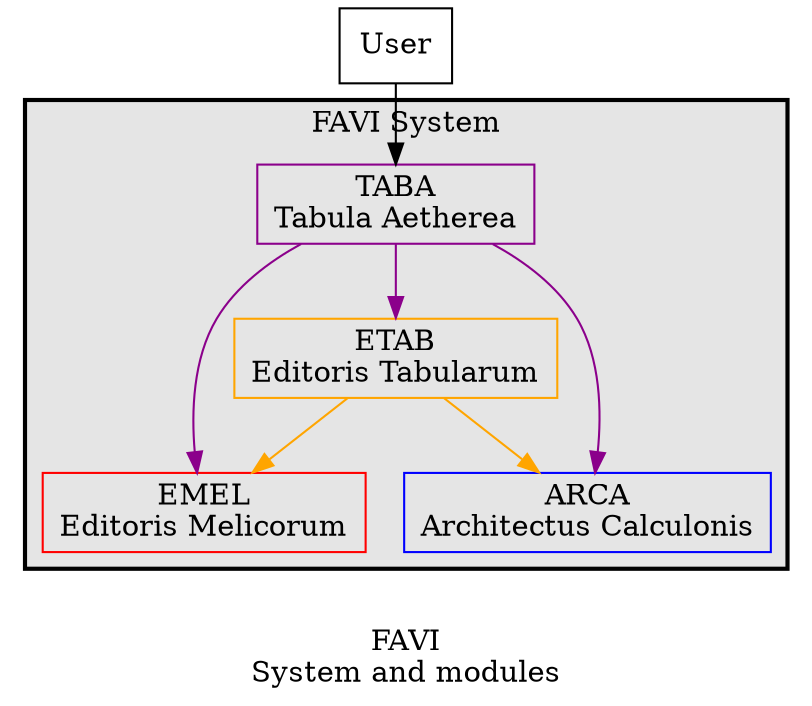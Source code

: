 digraph {
    label = "\nFAVI\nSystem and modules";
    node [shape = box;];
    
    user -> tabulaAetherea;
    
    subgraph cluster_0 {
        label = "FAVI System";
        color = black;
        bgcolor = grey90;
        penwidth = 2;
        node [bgcolor = white;];
        
        tabulaAetherea -> editorisMelicorum [color = darkmagenta;];
        tabulaAetherea -> editorisTabularum [color = darkmagenta;];
        tabulaAetherea -> architectusCalculonis [color = darkmagenta;];
        
        editorisTabularum -> editorisMelicorum [color = orange;];
        editorisTabularum -> architectusCalculonis [color = orange;];
    }
    
    user [label = "User";];
    
    tabulaAetherea [label = "TABA\nTabula Aetherea";color = darkmagenta;];
    architectusCalculonis [label = "ARCA\nArchitectus Calculonis";color = blue;];
    
    editorisTabularum [label = "ETAB\nEditoris Tabularum";color = orange;];
    editorisMelicorum [label = "EMEL\nEditoris Melicorum";color = red;];
}